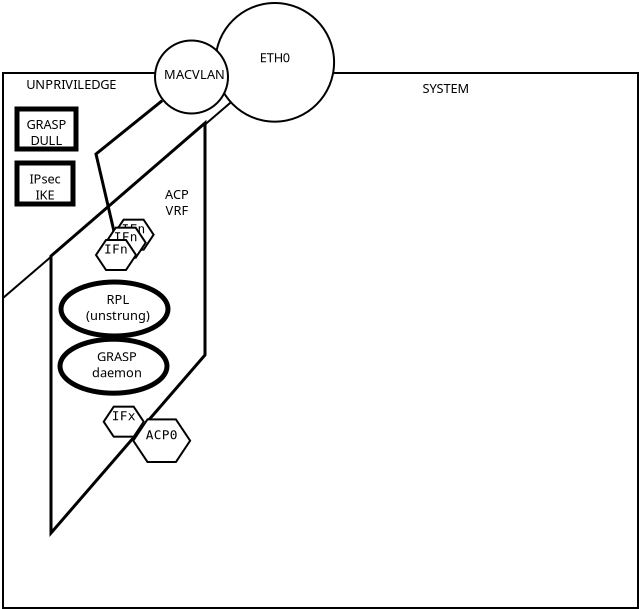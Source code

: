 <?xml version="1.0" encoding="UTF-8"?>
<dia:diagram xmlns:dia="http://www.lysator.liu.se/~alla/dia/">
  <dia:layer name="Background" visible="true" connectable="true" active="true">
    <dia:object type="Standard - Box" version="0" id="O0">
      <dia:attribute name="obj_pos">
        <dia:point val="5.1,5.95"/>
      </dia:attribute>
      <dia:attribute name="obj_bb">
        <dia:rectangle val="5.05,5.9;36.9,32.75"/>
      </dia:attribute>
      <dia:attribute name="elem_corner">
        <dia:point val="5.1,5.95"/>
      </dia:attribute>
      <dia:attribute name="elem_width">
        <dia:real val="31.75"/>
      </dia:attribute>
      <dia:attribute name="elem_height">
        <dia:real val="26.75"/>
      </dia:attribute>
      <dia:attribute name="show_background">
        <dia:boolean val="true"/>
      </dia:attribute>
    </dia:object>
    <dia:object type="Standard - Text" version="1" id="O1">
      <dia:attribute name="obj_pos">
        <dia:point val="26.075,6.95"/>
      </dia:attribute>
      <dia:attribute name="obj_bb">
        <dia:rectangle val="26.075,6.355;28.628,7.103"/>
      </dia:attribute>
      <dia:attribute name="text">
        <dia:composite type="text">
          <dia:attribute name="string">
            <dia:string>#SYSTEM#</dia:string>
          </dia:attribute>
          <dia:attribute name="font">
            <dia:font family="sans" style="0" name="Helvetica"/>
          </dia:attribute>
          <dia:attribute name="height">
            <dia:real val="0.8"/>
          </dia:attribute>
          <dia:attribute name="pos">
            <dia:point val="26.075,6.95"/>
          </dia:attribute>
          <dia:attribute name="color">
            <dia:color val="#000000ff"/>
          </dia:attribute>
          <dia:attribute name="alignment">
            <dia:enum val="0"/>
          </dia:attribute>
        </dia:composite>
      </dia:attribute>
      <dia:attribute name="valign">
        <dia:enum val="3"/>
      </dia:attribute>
    </dia:object>
    <dia:object type="Geometric - Right Angle Triangle" version="1" id="O2">
      <dia:attribute name="obj_pos">
        <dia:point val="5.1,5.95"/>
      </dia:attribute>
      <dia:attribute name="obj_bb">
        <dia:rectangle val="5,5.85;18.47,17.418"/>
      </dia:attribute>
      <dia:attribute name="meta">
        <dia:composite type="dict"/>
      </dia:attribute>
      <dia:attribute name="elem_corner">
        <dia:point val="5.1,5.95"/>
      </dia:attribute>
      <dia:attribute name="elem_width">
        <dia:real val="13.1"/>
      </dia:attribute>
      <dia:attribute name="elem_height">
        <dia:real val="11.25"/>
      </dia:attribute>
      <dia:attribute name="line_width">
        <dia:real val="0.1"/>
      </dia:attribute>
      <dia:attribute name="line_colour">
        <dia:color val="#000000ff"/>
      </dia:attribute>
      <dia:attribute name="fill_colour">
        <dia:color val="#ffffffff"/>
      </dia:attribute>
      <dia:attribute name="show_background">
        <dia:boolean val="true"/>
      </dia:attribute>
      <dia:attribute name="line_style">
        <dia:enum val="0"/>
        <dia:real val="1"/>
      </dia:attribute>
      <dia:attribute name="flip_horizontal">
        <dia:boolean val="false"/>
      </dia:attribute>
      <dia:attribute name="flip_vertical">
        <dia:boolean val="true"/>
      </dia:attribute>
      <dia:attribute name="subscale">
        <dia:real val="1"/>
      </dia:attribute>
    </dia:object>
    <dia:object type="Standard - Text" version="1" id="O3">
      <dia:attribute name="obj_pos">
        <dia:point val="6.267,6.75"/>
      </dia:attribute>
      <dia:attribute name="obj_bb">
        <dia:rectangle val="6.267,6.155;11.017,6.902"/>
      </dia:attribute>
      <dia:attribute name="text">
        <dia:composite type="text">
          <dia:attribute name="string">
            <dia:string>#UNPRIVILEDGE#</dia:string>
          </dia:attribute>
          <dia:attribute name="font">
            <dia:font family="sans" style="0" name="Helvetica"/>
          </dia:attribute>
          <dia:attribute name="height">
            <dia:real val="0.8"/>
          </dia:attribute>
          <dia:attribute name="pos">
            <dia:point val="6.267,6.75"/>
          </dia:attribute>
          <dia:attribute name="color">
            <dia:color val="#000000ff"/>
          </dia:attribute>
          <dia:attribute name="alignment">
            <dia:enum val="0"/>
          </dia:attribute>
        </dia:composite>
      </dia:attribute>
      <dia:attribute name="valign">
        <dia:enum val="3"/>
      </dia:attribute>
    </dia:object>
    <dia:object type="Standard - Text" version="1" id="O4">
      <dia:attribute name="obj_pos">
        <dia:point val="14.525,6.15"/>
      </dia:attribute>
      <dia:attribute name="obj_bb">
        <dia:rectangle val="14.525,5.555;14.525,6.303"/>
      </dia:attribute>
      <dia:attribute name="text">
        <dia:composite type="text">
          <dia:attribute name="string">
            <dia:string>##</dia:string>
          </dia:attribute>
          <dia:attribute name="font">
            <dia:font family="sans" style="0" name="Helvetica"/>
          </dia:attribute>
          <dia:attribute name="height">
            <dia:real val="0.8"/>
          </dia:attribute>
          <dia:attribute name="pos">
            <dia:point val="14.525,6.15"/>
          </dia:attribute>
          <dia:attribute name="color">
            <dia:color val="#000000ff"/>
          </dia:attribute>
          <dia:attribute name="alignment">
            <dia:enum val="0"/>
          </dia:attribute>
        </dia:composite>
      </dia:attribute>
      <dia:attribute name="valign">
        <dia:enum val="3"/>
      </dia:attribute>
      <dia:connections>
        <dia:connection handle="0" to="O24" connection="8"/>
      </dia:connections>
    </dia:object>
    <dia:object type="Geometric - Perfect Circle" version="1" id="O5">
      <dia:attribute name="obj_pos">
        <dia:point val="15.721,2.45"/>
      </dia:attribute>
      <dia:attribute name="obj_bb">
        <dia:rectangle val="15.621,2.35;21.754,8.482"/>
      </dia:attribute>
      <dia:attribute name="meta">
        <dia:composite type="dict"/>
      </dia:attribute>
      <dia:attribute name="elem_corner">
        <dia:point val="15.721,2.45"/>
      </dia:attribute>
      <dia:attribute name="elem_width">
        <dia:real val="5.933"/>
      </dia:attribute>
      <dia:attribute name="elem_height">
        <dia:real val="5.933"/>
      </dia:attribute>
      <dia:attribute name="line_width">
        <dia:real val="0.1"/>
      </dia:attribute>
      <dia:attribute name="line_colour">
        <dia:color val="#000000ff"/>
      </dia:attribute>
      <dia:attribute name="fill_colour">
        <dia:color val="#ffffffff"/>
      </dia:attribute>
      <dia:attribute name="show_background">
        <dia:boolean val="true"/>
      </dia:attribute>
      <dia:attribute name="line_style">
        <dia:enum val="0"/>
        <dia:real val="1"/>
      </dia:attribute>
      <dia:attribute name="flip_horizontal">
        <dia:boolean val="false"/>
      </dia:attribute>
      <dia:attribute name="flip_vertical">
        <dia:boolean val="false"/>
      </dia:attribute>
      <dia:attribute name="subscale">
        <dia:real val="1"/>
      </dia:attribute>
    </dia:object>
    <dia:object type="Standard - Text" version="1" id="O6">
      <dia:attribute name="obj_pos">
        <dia:point val="18.688,5.416"/>
      </dia:attribute>
      <dia:attribute name="obj_bb">
        <dia:rectangle val="17.845,4.821;19.53,5.569"/>
      </dia:attribute>
      <dia:attribute name="text">
        <dia:composite type="text">
          <dia:attribute name="string">
            <dia:string>#ETH0#</dia:string>
          </dia:attribute>
          <dia:attribute name="font">
            <dia:font family="sans" style="0" name="Helvetica"/>
          </dia:attribute>
          <dia:attribute name="height">
            <dia:real val="0.8"/>
          </dia:attribute>
          <dia:attribute name="pos">
            <dia:point val="18.688,5.416"/>
          </dia:attribute>
          <dia:attribute name="color">
            <dia:color val="#000000ff"/>
          </dia:attribute>
          <dia:attribute name="alignment">
            <dia:enum val="1"/>
          </dia:attribute>
        </dia:composite>
      </dia:attribute>
      <dia:attribute name="valign">
        <dia:enum val="3"/>
      </dia:attribute>
      <dia:connections>
        <dia:connection handle="0" to="O5" connection="8"/>
      </dia:connections>
    </dia:object>
    <dia:object type="Standard - Polygon" version="0" id="O7">
      <dia:attribute name="obj_pos">
        <dia:point val="7.5,15.1"/>
      </dia:attribute>
      <dia:attribute name="obj_bb">
        <dia:rectangle val="7.425,8.286;15.275,29.151"/>
      </dia:attribute>
      <dia:attribute name="poly_points">
        <dia:point val="7.5,15.1"/>
        <dia:point val="15.2,8.45"/>
        <dia:point val="15.2,20.05"/>
        <dia:point val="7.5,28.95"/>
      </dia:attribute>
      <dia:attribute name="line_width">
        <dia:real val="0.15"/>
      </dia:attribute>
      <dia:attribute name="show_background">
        <dia:boolean val="true"/>
      </dia:attribute>
    </dia:object>
    <dia:object type="Standard - PolyLine" version="0" id="O8">
      <dia:attribute name="obj_pos">
        <dia:point val="14.525,6.15"/>
      </dia:attribute>
      <dia:attribute name="obj_bb">
        <dia:rectangle val="9.666,7.222;13.171,14.39"/>
      </dia:attribute>
      <dia:attribute name="poly_points">
        <dia:point val="14.525,6.15"/>
        <dia:point val="9.75,10"/>
        <dia:point val="10.75,14.3"/>
      </dia:attribute>
      <dia:attribute name="line_width">
        <dia:real val="0.15"/>
      </dia:attribute>
      <dia:connections>
        <dia:connection handle="0" to="O24" connection="8"/>
        <dia:connection handle="2" to="O11" connection="9"/>
      </dia:connections>
    </dia:object>
    <dia:object type="Network - Radio Cell" version="0" id="O9">
      <dia:attribute name="obj_pos">
        <dia:point val="12.63,14.035"/>
      </dia:attribute>
      <dia:attribute name="obj_bb">
        <dia:rectangle val="10.57,13.235;12.69,14.835"/>
      </dia:attribute>
      <dia:attribute name="meta">
        <dia:composite type="dict"/>
      </dia:attribute>
      <dia:attribute name="poly_points">
        <dia:point val="12.63,14.035"/>
        <dia:point val="12.13,14.785"/>
        <dia:point val="11.13,14.785"/>
        <dia:point val="10.63,14.035"/>
        <dia:point val="11.13,13.285"/>
        <dia:point val="12.13,13.285"/>
      </dia:attribute>
      <dia:attribute name="radius">
        <dia:real val="1"/>
      </dia:attribute>
      <dia:attribute name="line_width">
        <dia:real val="0.1"/>
      </dia:attribute>
      <dia:attribute name="line_colour">
        <dia:color val="#000000ff"/>
      </dia:attribute>
      <dia:attribute name="line_style">
        <dia:enum val="0"/>
        <dia:real val="1"/>
      </dia:attribute>
      <dia:attribute name="fill_colour">
        <dia:color val="#ffffffff"/>
      </dia:attribute>
      <dia:attribute name="show_background">
        <dia:boolean val="true"/>
      </dia:attribute>
      <dia:attribute name="text">
        <dia:composite type="text">
          <dia:attribute name="string">
            <dia:string>#IFn#</dia:string>
          </dia:attribute>
          <dia:attribute name="font">
            <dia:font family="monospace" style="0" name="Courier"/>
          </dia:attribute>
          <dia:attribute name="height">
            <dia:real val="0.8"/>
          </dia:attribute>
          <dia:attribute name="pos">
            <dia:point val="11.63,13.959"/>
          </dia:attribute>
          <dia:attribute name="color">
            <dia:color val="#000000ff"/>
          </dia:attribute>
          <dia:attribute name="alignment">
            <dia:enum val="1"/>
          </dia:attribute>
        </dia:composite>
      </dia:attribute>
    </dia:object>
    <dia:object type="Network - Radio Cell" version="0" id="O10">
      <dia:attribute name="obj_pos">
        <dia:point val="12.235,14.435"/>
      </dia:attribute>
      <dia:attribute name="obj_bb">
        <dia:rectangle val="10.175,13.635;12.295,15.235"/>
      </dia:attribute>
      <dia:attribute name="meta">
        <dia:composite type="dict"/>
      </dia:attribute>
      <dia:attribute name="poly_points">
        <dia:point val="12.235,14.435"/>
        <dia:point val="11.735,15.185"/>
        <dia:point val="10.735,15.185"/>
        <dia:point val="10.235,14.435"/>
        <dia:point val="10.735,13.685"/>
        <dia:point val="11.735,13.685"/>
      </dia:attribute>
      <dia:attribute name="radius">
        <dia:real val="1"/>
      </dia:attribute>
      <dia:attribute name="line_width">
        <dia:real val="0.1"/>
      </dia:attribute>
      <dia:attribute name="line_colour">
        <dia:color val="#000000ff"/>
      </dia:attribute>
      <dia:attribute name="line_style">
        <dia:enum val="0"/>
        <dia:real val="1"/>
      </dia:attribute>
      <dia:attribute name="fill_colour">
        <dia:color val="#ffffffff"/>
      </dia:attribute>
      <dia:attribute name="show_background">
        <dia:boolean val="true"/>
      </dia:attribute>
      <dia:attribute name="text">
        <dia:composite type="text">
          <dia:attribute name="string">
            <dia:string>#IFn#</dia:string>
          </dia:attribute>
          <dia:attribute name="font">
            <dia:font family="monospace" style="0" name="Courier"/>
          </dia:attribute>
          <dia:attribute name="height">
            <dia:real val="0.8"/>
          </dia:attribute>
          <dia:attribute name="pos">
            <dia:point val="11.235,14.359"/>
          </dia:attribute>
          <dia:attribute name="color">
            <dia:color val="#000000ff"/>
          </dia:attribute>
          <dia:attribute name="alignment">
            <dia:enum val="1"/>
          </dia:attribute>
        </dia:composite>
      </dia:attribute>
    </dia:object>
    <dia:object type="Network - Radio Cell" version="0" id="O11">
      <dia:attribute name="obj_pos">
        <dia:point val="11.75,15.05"/>
      </dia:attribute>
      <dia:attribute name="obj_bb">
        <dia:rectangle val="9.69,14.25;11.81,15.85"/>
      </dia:attribute>
      <dia:attribute name="meta">
        <dia:composite type="dict"/>
      </dia:attribute>
      <dia:attribute name="poly_points">
        <dia:point val="11.75,15.05"/>
        <dia:point val="11.25,15.8"/>
        <dia:point val="10.25,15.8"/>
        <dia:point val="9.75,15.05"/>
        <dia:point val="10.25,14.3"/>
        <dia:point val="11.25,14.3"/>
      </dia:attribute>
      <dia:attribute name="radius">
        <dia:real val="1"/>
      </dia:attribute>
      <dia:attribute name="line_width">
        <dia:real val="0.1"/>
      </dia:attribute>
      <dia:attribute name="line_colour">
        <dia:color val="#000000ff"/>
      </dia:attribute>
      <dia:attribute name="line_style">
        <dia:enum val="0"/>
        <dia:real val="1"/>
      </dia:attribute>
      <dia:attribute name="fill_colour">
        <dia:color val="#ffffffff"/>
      </dia:attribute>
      <dia:attribute name="show_background">
        <dia:boolean val="true"/>
      </dia:attribute>
      <dia:attribute name="text">
        <dia:composite type="text">
          <dia:attribute name="string">
            <dia:string>#IFn#</dia:string>
          </dia:attribute>
          <dia:attribute name="font">
            <dia:font family="monospace" style="0" name="Courier"/>
          </dia:attribute>
          <dia:attribute name="height">
            <dia:real val="0.8"/>
          </dia:attribute>
          <dia:attribute name="pos">
            <dia:point val="10.75,14.974"/>
          </dia:attribute>
          <dia:attribute name="color">
            <dia:color val="#000000ff"/>
          </dia:attribute>
          <dia:attribute name="alignment">
            <dia:enum val="1"/>
          </dia:attribute>
        </dia:composite>
      </dia:attribute>
    </dia:object>
    <dia:object type="Standard - Text" version="1" id="O12">
      <dia:attribute name="obj_pos">
        <dia:point val="12.1,17.8"/>
      </dia:attribute>
      <dia:attribute name="obj_bb">
        <dia:rectangle val="12.1,17.205;12.1,17.953"/>
      </dia:attribute>
      <dia:attribute name="text">
        <dia:composite type="text">
          <dia:attribute name="string">
            <dia:string>##</dia:string>
          </dia:attribute>
          <dia:attribute name="font">
            <dia:font family="sans" style="0" name="Helvetica"/>
          </dia:attribute>
          <dia:attribute name="height">
            <dia:real val="0.8"/>
          </dia:attribute>
          <dia:attribute name="pos">
            <dia:point val="12.1,17.8"/>
          </dia:attribute>
          <dia:attribute name="color">
            <dia:color val="#000000ff"/>
          </dia:attribute>
          <dia:attribute name="alignment">
            <dia:enum val="1"/>
          </dia:attribute>
        </dia:composite>
      </dia:attribute>
      <dia:attribute name="valign">
        <dia:enum val="3"/>
      </dia:attribute>
    </dia:object>
    <dia:group>
      <dia:attribute name="meta">
        <dia:composite type="dict"/>
      </dia:attribute>
      <dia:attribute name="matrix"/>
      <dia:object type="Standard - Ellipse" version="0" id="O13">
        <dia:attribute name="obj_pos">
          <dia:point val="8,16.4"/>
        </dia:attribute>
        <dia:attribute name="obj_bb">
          <dia:rectangle val="7.875,16.275;13.475,19.225"/>
        </dia:attribute>
        <dia:attribute name="elem_corner">
          <dia:point val="8,16.4"/>
        </dia:attribute>
        <dia:attribute name="elem_width">
          <dia:real val="5.35"/>
        </dia:attribute>
        <dia:attribute name="elem_height">
          <dia:real val="2.7"/>
        </dia:attribute>
        <dia:attribute name="border_width">
          <dia:real val="0.25"/>
        </dia:attribute>
      </dia:object>
      <dia:object type="Standard - Text" version="1" id="O14">
        <dia:attribute name="obj_pos">
          <dia:point val="10.85,17.5"/>
        </dia:attribute>
        <dia:attribute name="obj_bb">
          <dia:rectangle val="9.164,16.905;12.536,18.453"/>
        </dia:attribute>
        <dia:attribute name="text">
          <dia:composite type="text">
            <dia:attribute name="string">
              <dia:string>#RPL
(unstrung)#</dia:string>
            </dia:attribute>
            <dia:attribute name="font">
              <dia:font family="sans" style="0" name="Helvetica"/>
            </dia:attribute>
            <dia:attribute name="height">
              <dia:real val="0.8"/>
            </dia:attribute>
            <dia:attribute name="pos">
              <dia:point val="10.85,17.5"/>
            </dia:attribute>
            <dia:attribute name="color">
              <dia:color val="#000000ff"/>
            </dia:attribute>
            <dia:attribute name="alignment">
              <dia:enum val="1"/>
            </dia:attribute>
          </dia:composite>
        </dia:attribute>
        <dia:attribute name="valign">
          <dia:enum val="3"/>
        </dia:attribute>
      </dia:object>
    </dia:group>
    <dia:group>
      <dia:attribute name="meta">
        <dia:composite type="dict"/>
      </dia:attribute>
      <dia:attribute name="matrix">
        <dia:connections>
          <dia:connection handle="0" to="O15" connection="8"/>
        </dia:connections>
      </dia:attribute>
      <dia:object type="Standard - Box" version="0" id="O15">
        <dia:attribute name="obj_pos">
          <dia:point val="5.8,10.45"/>
        </dia:attribute>
        <dia:attribute name="obj_bb">
          <dia:rectangle val="5.675,10.325;8.725,12.625"/>
        </dia:attribute>
        <dia:attribute name="elem_corner">
          <dia:point val="5.8,10.45"/>
        </dia:attribute>
        <dia:attribute name="elem_width">
          <dia:real val="2.8"/>
        </dia:attribute>
        <dia:attribute name="elem_height">
          <dia:real val="2.05"/>
        </dia:attribute>
        <dia:attribute name="border_width">
          <dia:real val="0.25"/>
        </dia:attribute>
        <dia:attribute name="show_background">
          <dia:boolean val="true"/>
        </dia:attribute>
      </dia:object>
      <dia:object type="Standard - Text" version="1" id="O16">
        <dia:attribute name="obj_pos">
          <dia:point val="7.2,11.475"/>
        </dia:attribute>
        <dia:attribute name="obj_bb">
          <dia:rectangle val="6.378,10.88;8.023,12.428"/>
        </dia:attribute>
        <dia:attribute name="text">
          <dia:composite type="text">
            <dia:attribute name="string">
              <dia:string>#IPsec
IKE#</dia:string>
            </dia:attribute>
            <dia:attribute name="font">
              <dia:font family="sans" style="0" name="Helvetica"/>
            </dia:attribute>
            <dia:attribute name="height">
              <dia:real val="0.8"/>
            </dia:attribute>
            <dia:attribute name="pos">
              <dia:point val="7.2,11.475"/>
            </dia:attribute>
            <dia:attribute name="color">
              <dia:color val="#000000ff"/>
            </dia:attribute>
            <dia:attribute name="alignment">
              <dia:enum val="1"/>
            </dia:attribute>
          </dia:composite>
        </dia:attribute>
        <dia:attribute name="valign">
          <dia:enum val="3"/>
        </dia:attribute>
      </dia:object>
    </dia:group>
    <dia:object type="Standard - Text" version="1" id="O17">
      <dia:attribute name="obj_pos">
        <dia:point val="13.8,12.25"/>
      </dia:attribute>
      <dia:attribute name="obj_bb">
        <dia:rectangle val="13.17,11.655;14.43,13.203"/>
      </dia:attribute>
      <dia:attribute name="text">
        <dia:composite type="text">
          <dia:attribute name="string">
            <dia:string>#ACP
VRF#</dia:string>
          </dia:attribute>
          <dia:attribute name="font">
            <dia:font family="sans" style="0" name="Helvetica"/>
          </dia:attribute>
          <dia:attribute name="height">
            <dia:real val="0.8"/>
          </dia:attribute>
          <dia:attribute name="pos">
            <dia:point val="13.8,12.25"/>
          </dia:attribute>
          <dia:attribute name="color">
            <dia:color val="#000000ff"/>
          </dia:attribute>
          <dia:attribute name="alignment">
            <dia:enum val="1"/>
          </dia:attribute>
        </dia:composite>
      </dia:attribute>
      <dia:attribute name="valign">
        <dia:enum val="3"/>
      </dia:attribute>
    </dia:object>
    <dia:object type="Network - Radio Cell" version="0" id="O18">
      <dia:attribute name="obj_pos">
        <dia:point val="12.135,23.385"/>
      </dia:attribute>
      <dia:attribute name="obj_bb">
        <dia:rectangle val="10.075,22.585;12.195,24.185"/>
      </dia:attribute>
      <dia:attribute name="meta">
        <dia:composite type="dict"/>
      </dia:attribute>
      <dia:attribute name="poly_points">
        <dia:point val="12.135,23.385"/>
        <dia:point val="11.635,24.135"/>
        <dia:point val="10.635,24.135"/>
        <dia:point val="10.135,23.385"/>
        <dia:point val="10.635,22.635"/>
        <dia:point val="11.635,22.635"/>
      </dia:attribute>
      <dia:attribute name="radius">
        <dia:real val="1"/>
      </dia:attribute>
      <dia:attribute name="line_width">
        <dia:real val="0.1"/>
      </dia:attribute>
      <dia:attribute name="line_colour">
        <dia:color val="#000000ff"/>
      </dia:attribute>
      <dia:attribute name="line_style">
        <dia:enum val="0"/>
        <dia:real val="1"/>
      </dia:attribute>
      <dia:attribute name="fill_colour">
        <dia:color val="#ffffffff"/>
      </dia:attribute>
      <dia:attribute name="show_background">
        <dia:boolean val="true"/>
      </dia:attribute>
      <dia:attribute name="text">
        <dia:composite type="text">
          <dia:attribute name="string">
            <dia:string>#IFx#</dia:string>
          </dia:attribute>
          <dia:attribute name="font">
            <dia:font family="monospace" style="0" name="Courier"/>
          </dia:attribute>
          <dia:attribute name="height">
            <dia:real val="0.8"/>
          </dia:attribute>
          <dia:attribute name="pos">
            <dia:point val="11.135,23.309"/>
          </dia:attribute>
          <dia:attribute name="color">
            <dia:color val="#000000ff"/>
          </dia:attribute>
          <dia:attribute name="alignment">
            <dia:enum val="1"/>
          </dia:attribute>
        </dia:composite>
      </dia:attribute>
    </dia:object>
    <dia:object type="Network - Radio Cell" version="0" id="O19">
      <dia:attribute name="obj_pos">
        <dia:point val="14.456,24.335"/>
      </dia:attribute>
      <dia:attribute name="obj_bb">
        <dia:rectangle val="11.554,23.22;14.516,25.451"/>
      </dia:attribute>
      <dia:attribute name="meta">
        <dia:composite type="dict"/>
      </dia:attribute>
      <dia:attribute name="poly_points">
        <dia:point val="14.456,24.335"/>
        <dia:point val="13.745,25.401"/>
        <dia:point val="12.325,25.401"/>
        <dia:point val="11.614,24.335"/>
        <dia:point val="12.325,23.27"/>
        <dia:point val="13.745,23.27"/>
      </dia:attribute>
      <dia:attribute name="radius">
        <dia:real val="1.421"/>
      </dia:attribute>
      <dia:attribute name="line_width">
        <dia:real val="0.1"/>
      </dia:attribute>
      <dia:attribute name="line_colour">
        <dia:color val="#000000ff"/>
      </dia:attribute>
      <dia:attribute name="line_style">
        <dia:enum val="0"/>
        <dia:real val="1"/>
      </dia:attribute>
      <dia:attribute name="fill_colour">
        <dia:color val="#ffffffff"/>
      </dia:attribute>
      <dia:attribute name="show_background">
        <dia:boolean val="true"/>
      </dia:attribute>
      <dia:attribute name="text">
        <dia:composite type="text">
          <dia:attribute name="string">
            <dia:string>#ACP0#</dia:string>
          </dia:attribute>
          <dia:attribute name="font">
            <dia:font family="monospace" style="0" name="Courier"/>
          </dia:attribute>
          <dia:attribute name="height">
            <dia:real val="0.8"/>
          </dia:attribute>
          <dia:attribute name="pos">
            <dia:point val="13.035,24.259"/>
          </dia:attribute>
          <dia:attribute name="color">
            <dia:color val="#000000ff"/>
          </dia:attribute>
          <dia:attribute name="alignment">
            <dia:enum val="1"/>
          </dia:attribute>
        </dia:composite>
      </dia:attribute>
    </dia:object>
    <dia:group>
      <dia:attribute name="meta">
        <dia:composite type="dict"/>
      </dia:attribute>
      <dia:attribute name="matrix"/>
      <dia:object type="Standard - Ellipse" version="0" id="O20">
        <dia:attribute name="obj_pos">
          <dia:point val="7.95,19.26"/>
        </dia:attribute>
        <dia:attribute name="obj_bb">
          <dia:rectangle val="7.825,19.135;13.425,22.085"/>
        </dia:attribute>
        <dia:attribute name="elem_corner">
          <dia:point val="7.95,19.26"/>
        </dia:attribute>
        <dia:attribute name="elem_width">
          <dia:real val="5.35"/>
        </dia:attribute>
        <dia:attribute name="elem_height">
          <dia:real val="2.7"/>
        </dia:attribute>
        <dia:attribute name="border_width">
          <dia:real val="0.25"/>
        </dia:attribute>
      </dia:object>
      <dia:object type="Standard - Text" version="1" id="O21">
        <dia:attribute name="obj_pos">
          <dia:point val="10.8,20.36"/>
        </dia:attribute>
        <dia:attribute name="obj_bb">
          <dia:rectangle val="9.492,19.765;12.107,21.312"/>
        </dia:attribute>
        <dia:attribute name="text">
          <dia:composite type="text">
            <dia:attribute name="string">
              <dia:string>#GRASP
daemon#</dia:string>
            </dia:attribute>
            <dia:attribute name="font">
              <dia:font family="sans" style="0" name="Helvetica"/>
            </dia:attribute>
            <dia:attribute name="height">
              <dia:real val="0.8"/>
            </dia:attribute>
            <dia:attribute name="pos">
              <dia:point val="10.8,20.36"/>
            </dia:attribute>
            <dia:attribute name="color">
              <dia:color val="#000000ff"/>
            </dia:attribute>
            <dia:attribute name="alignment">
              <dia:enum val="1"/>
            </dia:attribute>
          </dia:composite>
        </dia:attribute>
        <dia:attribute name="valign">
          <dia:enum val="3"/>
        </dia:attribute>
      </dia:object>
    </dia:group>
    <dia:group>
      <dia:attribute name="meta">
        <dia:composite type="dict"/>
      </dia:attribute>
      <dia:attribute name="matrix">
        <dia:connections>
          <dia:connection handle="0" to="O22" connection="8"/>
        </dia:connections>
      </dia:attribute>
      <dia:object type="Standard - Box" version="0" id="O22">
        <dia:attribute name="obj_pos">
          <dia:point val="5.8,7.75"/>
        </dia:attribute>
        <dia:attribute name="obj_bb">
          <dia:rectangle val="5.675,7.625;8.875,9.875"/>
        </dia:attribute>
        <dia:attribute name="elem_corner">
          <dia:point val="5.8,7.75"/>
        </dia:attribute>
        <dia:attribute name="elem_width">
          <dia:real val="2.95"/>
        </dia:attribute>
        <dia:attribute name="elem_height">
          <dia:real val="2"/>
        </dia:attribute>
        <dia:attribute name="border_width">
          <dia:real val="0.25"/>
        </dia:attribute>
        <dia:attribute name="show_background">
          <dia:boolean val="true"/>
        </dia:attribute>
      </dia:object>
      <dia:object type="Standard - Text" version="1" id="O23">
        <dia:attribute name="obj_pos">
          <dia:point val="7.275,8.75"/>
        </dia:attribute>
        <dia:attribute name="obj_bb">
          <dia:rectangle val="6.202,8.155;8.348,9.703"/>
        </dia:attribute>
        <dia:attribute name="text">
          <dia:composite type="text">
            <dia:attribute name="string">
              <dia:string>#GRASP
DULL#</dia:string>
            </dia:attribute>
            <dia:attribute name="font">
              <dia:font family="sans" style="0" name="Helvetica"/>
            </dia:attribute>
            <dia:attribute name="height">
              <dia:real val="0.8"/>
            </dia:attribute>
            <dia:attribute name="pos">
              <dia:point val="7.275,8.75"/>
            </dia:attribute>
            <dia:attribute name="color">
              <dia:color val="#000000ff"/>
            </dia:attribute>
            <dia:attribute name="alignment">
              <dia:enum val="1"/>
            </dia:attribute>
          </dia:composite>
        </dia:attribute>
        <dia:attribute name="valign">
          <dia:enum val="3"/>
        </dia:attribute>
      </dia:object>
    </dia:group>
    <dia:object type="Geometric - Perfect Circle" version="1" id="O24">
      <dia:attribute name="obj_pos">
        <dia:point val="12.7,4.325"/>
      </dia:attribute>
      <dia:attribute name="obj_bb">
        <dia:rectangle val="12.6,4.225;16.45,8.075"/>
      </dia:attribute>
      <dia:attribute name="meta">
        <dia:composite type="dict"/>
      </dia:attribute>
      <dia:attribute name="elem_corner">
        <dia:point val="12.7,4.325"/>
      </dia:attribute>
      <dia:attribute name="elem_width">
        <dia:real val="3.65"/>
      </dia:attribute>
      <dia:attribute name="elem_height">
        <dia:real val="3.65"/>
      </dia:attribute>
      <dia:attribute name="line_width">
        <dia:real val="0.1"/>
      </dia:attribute>
      <dia:attribute name="line_colour">
        <dia:color val="#000000ff"/>
      </dia:attribute>
      <dia:attribute name="fill_colour">
        <dia:color val="#ffffffff"/>
      </dia:attribute>
      <dia:attribute name="show_background">
        <dia:boolean val="true"/>
      </dia:attribute>
      <dia:attribute name="line_style">
        <dia:enum val="0"/>
        <dia:real val="1"/>
      </dia:attribute>
      <dia:attribute name="flip_horizontal">
        <dia:boolean val="false"/>
      </dia:attribute>
      <dia:attribute name="flip_vertical">
        <dia:boolean val="false"/>
      </dia:attribute>
      <dia:attribute name="subscale">
        <dia:real val="1"/>
      </dia:attribute>
    </dia:object>
    <dia:object type="Standard - Text" version="1" id="O25">
      <dia:attribute name="obj_pos">
        <dia:point val="13.15,6.25"/>
      </dia:attribute>
      <dia:attribute name="obj_bb">
        <dia:rectangle val="13.15,5.655;16.305,6.402"/>
      </dia:attribute>
      <dia:attribute name="text">
        <dia:composite type="text">
          <dia:attribute name="string">
            <dia:string>#MACVLAN#</dia:string>
          </dia:attribute>
          <dia:attribute name="font">
            <dia:font family="sans" style="0" name="Helvetica"/>
          </dia:attribute>
          <dia:attribute name="height">
            <dia:real val="0.8"/>
          </dia:attribute>
          <dia:attribute name="pos">
            <dia:point val="13.15,6.25"/>
          </dia:attribute>
          <dia:attribute name="color">
            <dia:color val="#000000ff"/>
          </dia:attribute>
          <dia:attribute name="alignment">
            <dia:enum val="0"/>
          </dia:attribute>
        </dia:composite>
      </dia:attribute>
      <dia:attribute name="valign">
        <dia:enum val="3"/>
      </dia:attribute>
    </dia:object>
  </dia:layer>
</dia:diagram>
